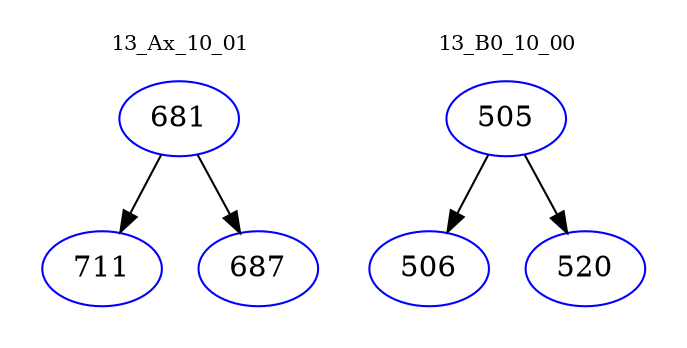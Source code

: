 digraph{
subgraph cluster_0 {
color = white
label = "13_Ax_10_01";
fontsize=10;
T0_681 [label="681", color="blue"]
T0_681 -> T0_711 [color="black"]
T0_711 [label="711", color="blue"]
T0_681 -> T0_687 [color="black"]
T0_687 [label="687", color="blue"]
}
subgraph cluster_1 {
color = white
label = "13_B0_10_00";
fontsize=10;
T1_505 [label="505", color="blue"]
T1_505 -> T1_506 [color="black"]
T1_506 [label="506", color="blue"]
T1_505 -> T1_520 [color="black"]
T1_520 [label="520", color="blue"]
}
}
